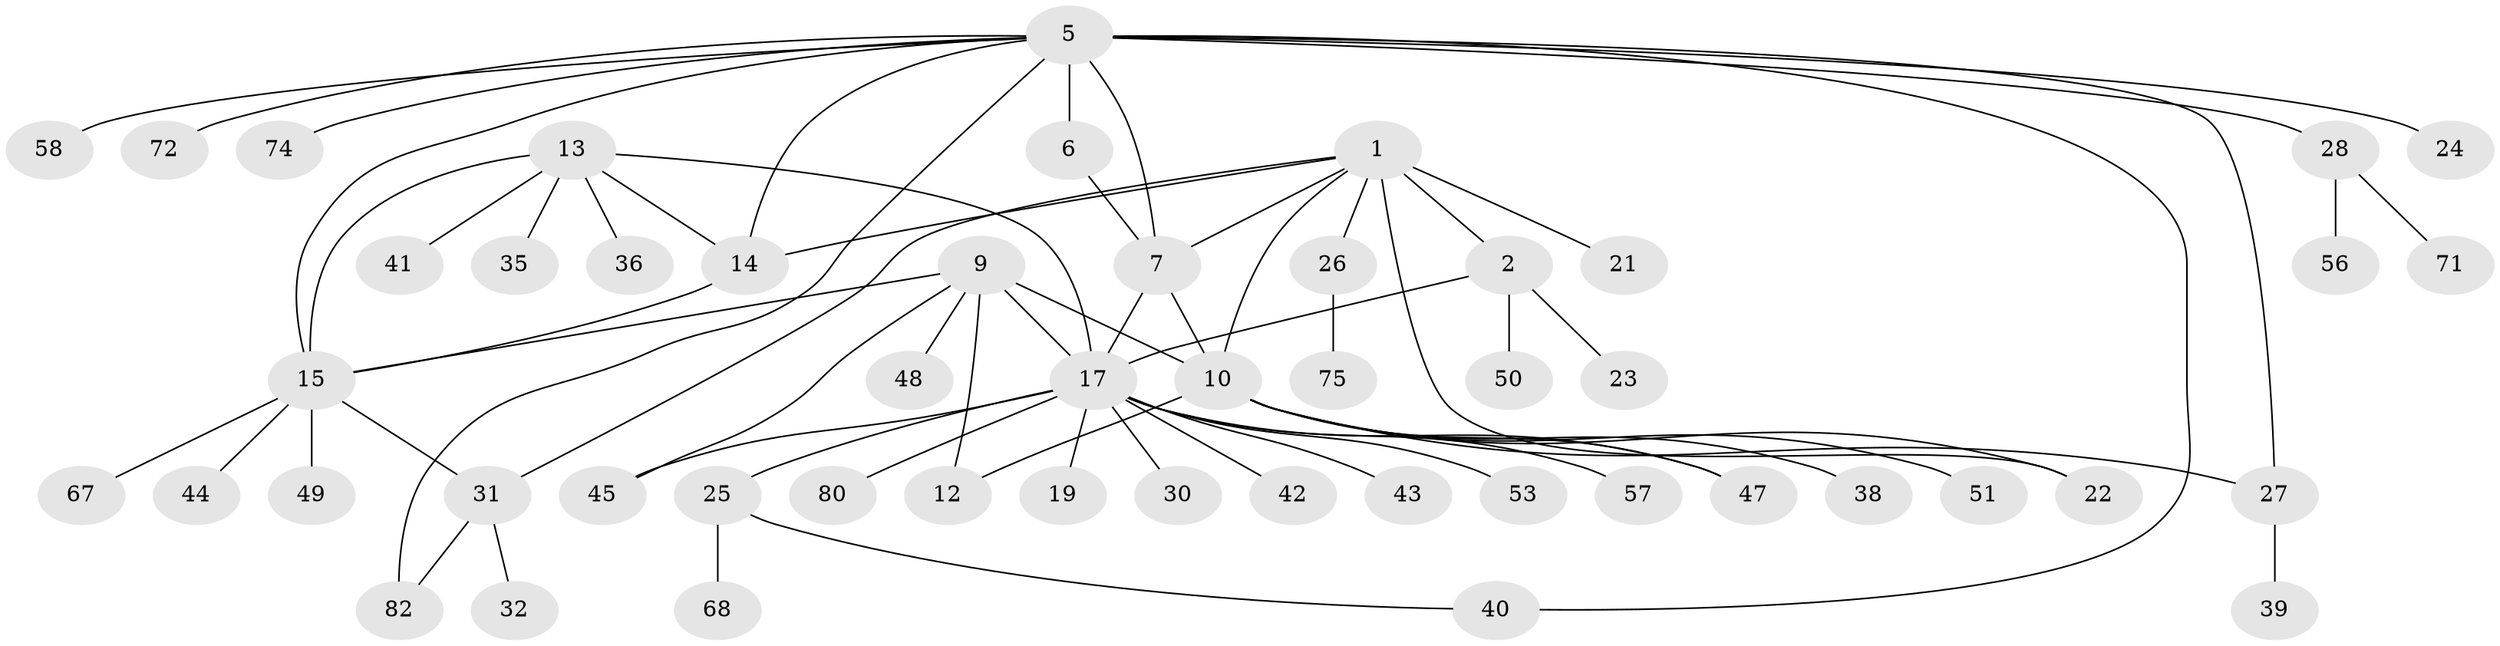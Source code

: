 // original degree distribution, {8: 0.03529411764705882, 6: 0.03529411764705882, 5: 0.03529411764705882, 13: 0.011764705882352941, 3: 0.09411764705882353, 7: 0.011764705882352941, 4: 0.03529411764705882, 10: 0.023529411764705882, 9: 0.011764705882352941, 11: 0.011764705882352941, 2: 0.16470588235294117, 1: 0.5294117647058824}
// Generated by graph-tools (version 1.1) at 2025/19/03/04/25 18:19:27]
// undirected, 51 vertices, 67 edges
graph export_dot {
graph [start="1"]
  node [color=gray90,style=filled];
  1 [super="+29+3"];
  2;
  5;
  6;
  7 [super="+8"];
  9 [super="+11"];
  10;
  12;
  13 [super="+16"];
  14 [super="+46+66"];
  15;
  17 [super="+18+20+34"];
  19;
  21 [super="+52"];
  22;
  23 [super="+84+65+37"];
  24 [super="+62"];
  25;
  26;
  27;
  28 [super="+55+33"];
  30;
  31;
  32;
  35;
  36;
  38;
  39;
  40 [super="+60"];
  41;
  42;
  43 [super="+54"];
  44;
  45;
  47;
  48 [super="+76"];
  49 [super="+59"];
  50;
  51;
  53;
  56;
  57;
  58;
  67;
  68;
  71;
  72;
  74 [super="+83"];
  75;
  80;
  82;
  1 -- 2 [weight=3];
  1 -- 10;
  1 -- 14;
  1 -- 26;
  1 -- 31;
  1 -- 21;
  1 -- 22;
  1 -- 7;
  2 -- 23;
  2 -- 50;
  2 -- 17;
  5 -- 6;
  5 -- 7 [weight=2];
  5 -- 15;
  5 -- 24;
  5 -- 27;
  5 -- 28;
  5 -- 58;
  5 -- 72;
  5 -- 74;
  5 -- 82;
  5 -- 14;
  5 -- 40;
  6 -- 7 [weight=2];
  7 -- 17;
  7 -- 10;
  9 -- 10 [weight=2];
  9 -- 12 [weight=2];
  9 -- 45;
  9 -- 48;
  9 -- 17;
  9 -- 15;
  10 -- 12;
  10 -- 22;
  10 -- 27;
  10 -- 38;
  10 -- 47;
  10 -- 51;
  13 -- 14 [weight=2];
  13 -- 15 [weight=2];
  13 -- 35;
  13 -- 36;
  13 -- 41;
  13 -- 17;
  14 -- 15;
  15 -- 31;
  15 -- 44;
  15 -- 49;
  15 -- 67;
  17 -- 19 [weight=3];
  17 -- 25;
  17 -- 47;
  17 -- 43;
  17 -- 45;
  17 -- 80;
  17 -- 53;
  17 -- 57;
  17 -- 30;
  17 -- 42;
  25 -- 40;
  25 -- 68;
  26 -- 75;
  27 -- 39;
  28 -- 56;
  28 -- 71;
  31 -- 32;
  31 -- 82;
}

